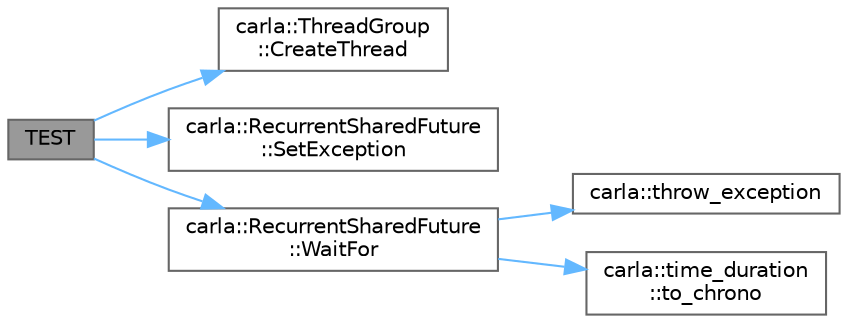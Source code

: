 digraph "TEST"
{
 // INTERACTIVE_SVG=YES
 // LATEX_PDF_SIZE
  bgcolor="transparent";
  edge [fontname=Helvetica,fontsize=10,labelfontname=Helvetica,labelfontsize=10];
  node [fontname=Helvetica,fontsize=10,shape=box,height=0.2,width=0.4];
  rankdir="LR";
  Node1 [id="Node000001",label="TEST",height=0.2,width=0.4,color="gray40", fillcolor="grey60", style="filled", fontcolor="black",tooltip=" "];
  Node1 -> Node2 [id="edge1_Node000001_Node000002",color="steelblue1",style="solid",tooltip=" "];
  Node2 [id="Node000002",label="carla::ThreadGroup\l::CreateThread",height=0.2,width=0.4,color="grey40", fillcolor="white", style="filled",URL="$db/d71/classcarla_1_1ThreadGroup.html#acc9d822c4e73247c9565e3c089debf4a",tooltip=" "];
  Node1 -> Node3 [id="edge2_Node000001_Node000003",color="steelblue1",style="solid",tooltip=" "];
  Node3 [id="Node000003",label="carla::RecurrentSharedFuture\l::SetException",height=0.2,width=0.4,color="grey40", fillcolor="white", style="filled",URL="$d0/df9/classcarla_1_1RecurrentSharedFuture.html#a176d97a50a478a500dc49b9bc94b0376",tooltip="Set a exception, this exception will be thrown on all the threads waiting."];
  Node1 -> Node4 [id="edge3_Node000001_Node000004",color="steelblue1",style="solid",tooltip=" "];
  Node4 [id="Node000004",label="carla::RecurrentSharedFuture\l::WaitFor",height=0.2,width=0.4,color="grey40", fillcolor="white", style="filled",URL="$d0/df9/classcarla_1_1RecurrentSharedFuture.html#a6fd4f82e6139340524a9d5a16f3aec3c",tooltip="Wait until the next value is set."];
  Node4 -> Node5 [id="edge4_Node000004_Node000005",color="steelblue1",style="solid",tooltip=" "];
  Node5 [id="Node000005",label="carla::throw_exception",height=0.2,width=0.4,color="grey40", fillcolor="white", style="filled",URL="$d9/d36/namespacecarla.html#a23602ab663165210a7757d6108f6b3cd",tooltip=" "];
  Node4 -> Node6 [id="edge5_Node000004_Node000006",color="steelblue1",style="solid",tooltip=" "];
  Node6 [id="Node000006",label="carla::time_duration\l::to_chrono",height=0.2,width=0.4,color="grey40", fillcolor="white", style="filled",URL="$d2/d2e/classcarla_1_1time__duration.html#af66703163258b65c0ca8a0ef071e3b73",tooltip=" "];
}
